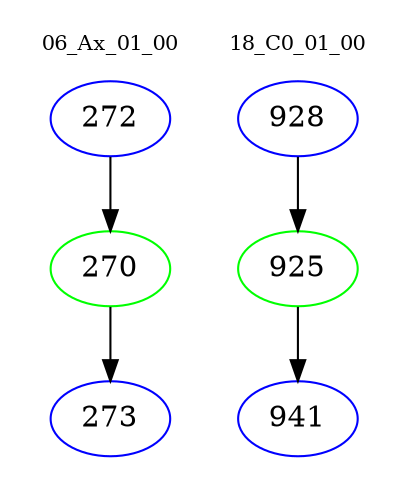 digraph{
subgraph cluster_0 {
color = white
label = "06_Ax_01_00";
fontsize=10;
T0_272 [label="272", color="blue"]
T0_272 -> T0_270 [color="black"]
T0_270 [label="270", color="green"]
T0_270 -> T0_273 [color="black"]
T0_273 [label="273", color="blue"]
}
subgraph cluster_1 {
color = white
label = "18_C0_01_00";
fontsize=10;
T1_928 [label="928", color="blue"]
T1_928 -> T1_925 [color="black"]
T1_925 [label="925", color="green"]
T1_925 -> T1_941 [color="black"]
T1_941 [label="941", color="blue"]
}
}
